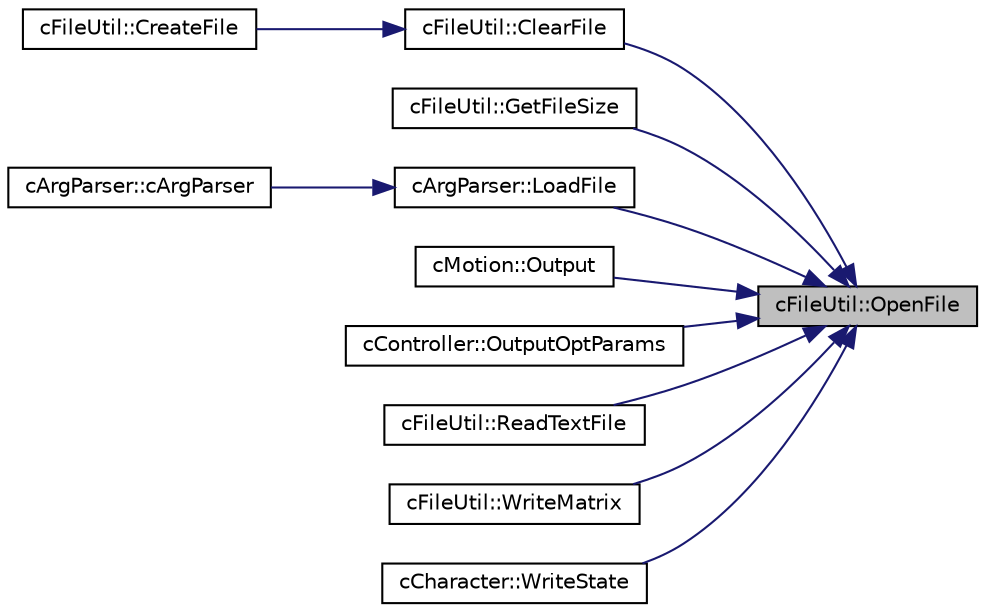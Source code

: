 digraph "cFileUtil::OpenFile"
{
 // LATEX_PDF_SIZE
  edge [fontname="Helvetica",fontsize="10",labelfontname="Helvetica",labelfontsize="10"];
  node [fontname="Helvetica",fontsize="10",shape=record];
  rankdir="RL";
  Node1 [label="cFileUtil::OpenFile",height=0.2,width=0.4,color="black", fillcolor="grey75", style="filled", fontcolor="black",tooltip=" "];
  Node1 -> Node2 [dir="back",color="midnightblue",fontsize="10",style="solid",fontname="Helvetica"];
  Node2 [label="cFileUtil::ClearFile",height=0.2,width=0.4,color="black", fillcolor="white", style="filled",URL="$classc_file_util.html#a880ebf5da55368d815ba1bb76e76af90",tooltip=" "];
  Node2 -> Node3 [dir="back",color="midnightblue",fontsize="10",style="solid",fontname="Helvetica"];
  Node3 [label="cFileUtil::CreateFile",height=0.2,width=0.4,color="black", fillcolor="white", style="filled",URL="$classc_file_util.html#a5c4cc037b3813579bb1893b877d6f5c8",tooltip=" "];
  Node1 -> Node4 [dir="back",color="midnightblue",fontsize="10",style="solid",fontname="Helvetica"];
  Node4 [label="cFileUtil::GetFileSize",height=0.2,width=0.4,color="black", fillcolor="white", style="filled",URL="$classc_file_util.html#ac964a8d1f6a73e1fae4c54777414631e",tooltip=" "];
  Node1 -> Node5 [dir="back",color="midnightblue",fontsize="10",style="solid",fontname="Helvetica"];
  Node5 [label="cArgParser::LoadFile",height=0.2,width=0.4,color="black", fillcolor="white", style="filled",URL="$classc_arg_parser.html#a7a70fd4ba3f07d72eb34cb181a90d864",tooltip=" "];
  Node5 -> Node6 [dir="back",color="midnightblue",fontsize="10",style="solid",fontname="Helvetica"];
  Node6 [label="cArgParser::cArgParser",height=0.2,width=0.4,color="black", fillcolor="white", style="filled",URL="$classc_arg_parser.html#a23b05ad1384bf4af8dc0e3e1f21dce46",tooltip=" "];
  Node1 -> Node7 [dir="back",color="midnightblue",fontsize="10",style="solid",fontname="Helvetica"];
  Node7 [label="cMotion::Output",height=0.2,width=0.4,color="black", fillcolor="white", style="filled",URL="$classc_motion.html#a6fbc0231f132e6813270568b7481bf1a",tooltip=" "];
  Node1 -> Node8 [dir="back",color="midnightblue",fontsize="10",style="solid",fontname="Helvetica"];
  Node8 [label="cController::OutputOptParams",height=0.2,width=0.4,color="black", fillcolor="white", style="filled",URL="$classc_controller.html#ab259a1f57760deab80416037b199aae2",tooltip=" "];
  Node1 -> Node9 [dir="back",color="midnightblue",fontsize="10",style="solid",fontname="Helvetica"];
  Node9 [label="cFileUtil::ReadTextFile",height=0.2,width=0.4,color="black", fillcolor="white", style="filled",URL="$classc_file_util.html#a54f07108353c44b3191bd0446a0c22fd",tooltip=" "];
  Node1 -> Node10 [dir="back",color="midnightblue",fontsize="10",style="solid",fontname="Helvetica"];
  Node10 [label="cFileUtil::WriteMatrix",height=0.2,width=0.4,color="black", fillcolor="white", style="filled",URL="$classc_file_util.html#a1e12810b64beab92e339441573555532",tooltip=" "];
  Node1 -> Node11 [dir="back",color="midnightblue",fontsize="10",style="solid",fontname="Helvetica"];
  Node11 [label="cCharacter::WriteState",height=0.2,width=0.4,color="black", fillcolor="white", style="filled",URL="$classc_character.html#ab263df83b763b966a1583ce8785ba010",tooltip=" "];
}
